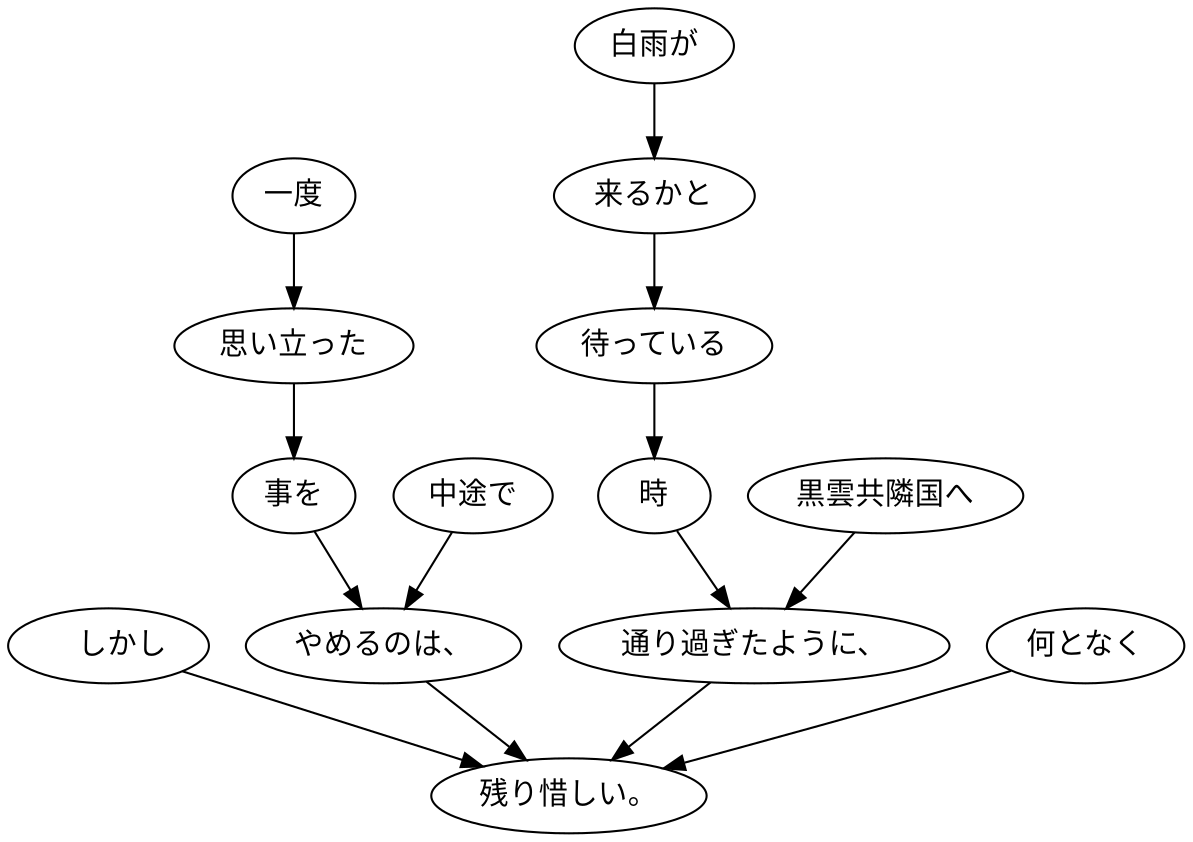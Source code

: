 digraph graph1806 {
	node0 [label="　しかし"];
	node1 [label="一度"];
	node2 [label="思い立った"];
	node3 [label="事を"];
	node4 [label="中途で"];
	node5 [label="やめるのは、"];
	node6 [label="白雨が"];
	node7 [label="来るかと"];
	node8 [label="待っている"];
	node9 [label="時"];
	node10 [label="黒雲共隣国へ"];
	node11 [label="通り過ぎたように、"];
	node12 [label="何となく"];
	node13 [label="残り惜しい。"];
	node0 -> node13;
	node1 -> node2;
	node2 -> node3;
	node3 -> node5;
	node4 -> node5;
	node5 -> node13;
	node6 -> node7;
	node7 -> node8;
	node8 -> node9;
	node9 -> node11;
	node10 -> node11;
	node11 -> node13;
	node12 -> node13;
}
